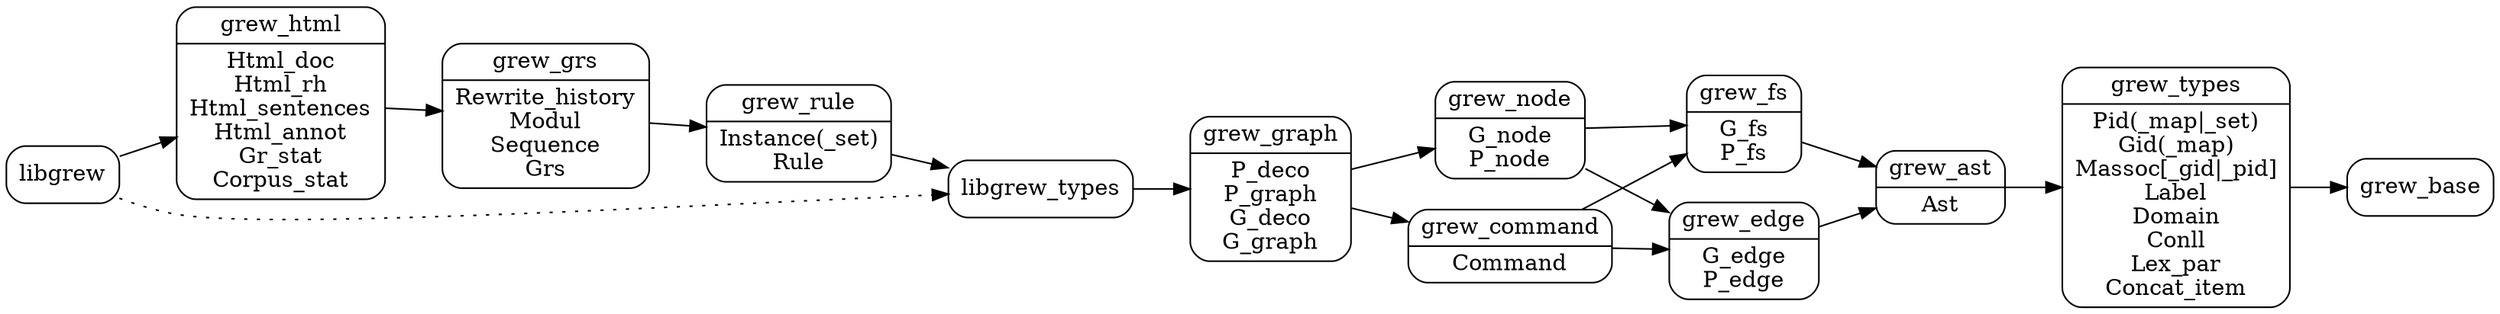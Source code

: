 digraph grew {
  node [shape=Mrecord];
  rankdir = LR;
  grew_base
  grew_types [label="grew_types|Pid(_map\|_set)\nGid(_map)\nMassoc[_gid\|_pid]\nLabel\nDomain\nConll\nLex_par\nConcat_item"]
  grew_ast [label="grew_ast|Ast"]
  grew_fs [label="grew_fs|G_fs\nP_fs"]
  grew_edge [label="grew_edge|G_edge\nP_edge"]
  grew_node [label="grew_node|G_node\nP_node"]
  grew_command [label="grew_command|Command"]
  grew_graph [label="grew_graph|P_deco\nP_graph\nG_deco\nG_graph"]
  grew_rule [label="grew_rule|Instance(_set)\nRule"]
  grew_grs [label="grew_grs|Rewrite_history\nModul\nSequence\nGrs"]
  grew_html [label="grew_html|Html_doc\nHtml_rh\nHtml_sentences\nHtml_annot\nGr_stat\nCorpus_stat"]

grew_ast -> grew_types -> grew_base
grew_edge -> grew_ast
grew_fs -> grew_ast
grew_command -> grew_edge
grew_command -> grew_fs
grew_node -> grew_edge
grew_node -> grew_fs
grew_graph -> grew_node
grew_graph -> grew_command
libgrew_types -> grew_graph
grew_rule -> libgrew_types
grew_grs -> grew_rule
grew_html -> grew_grs
libgrew -> grew_html

libgrew -> libgrew_types [style=dotted]
}